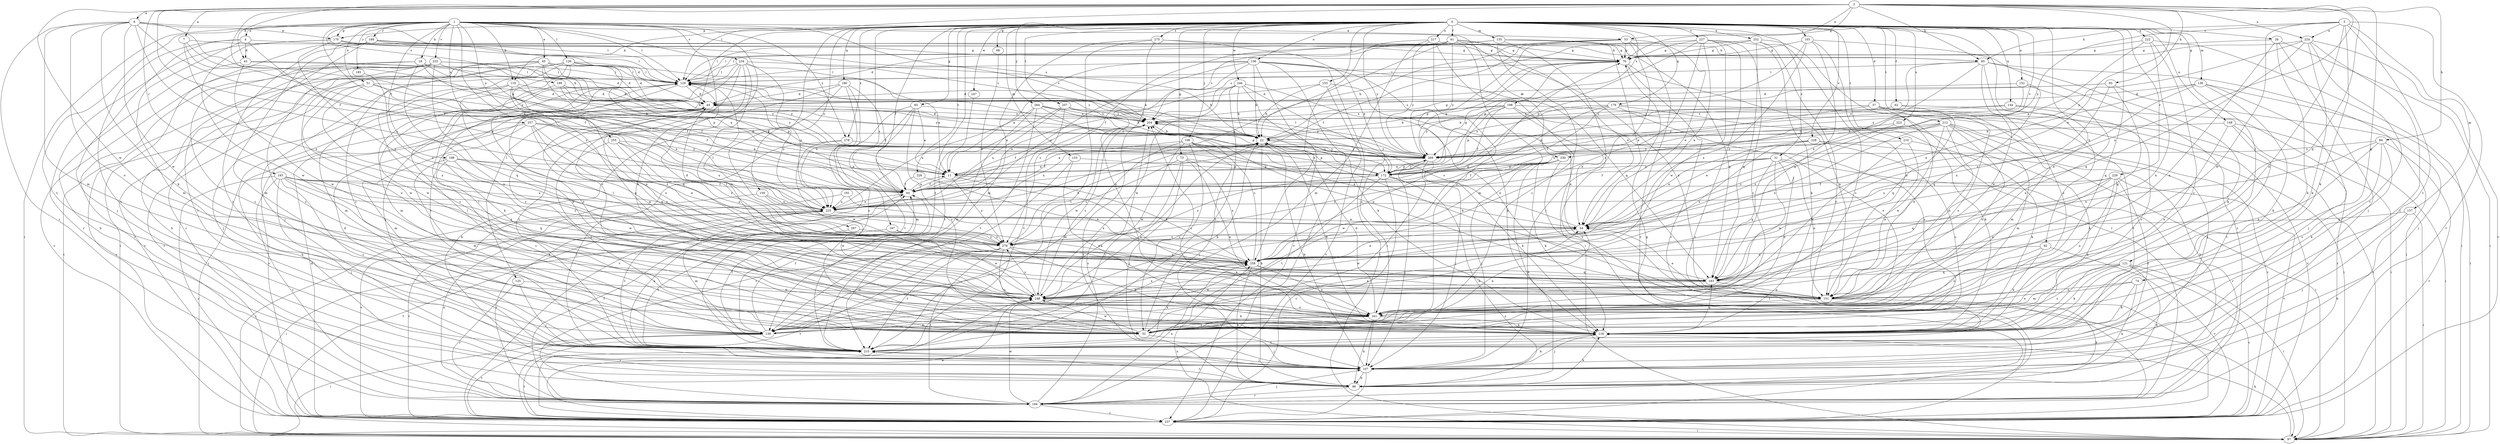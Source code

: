 strict digraph  {
0;
1;
2;
3;
4;
6;
7;
11;
18;
22;
26;
31;
32;
37;
43;
44;
45;
51;
53;
54;
61;
62;
64;
65;
68;
73;
74;
76;
82;
83;
84;
85;
86;
97;
103;
106;
107;
116;
118;
121;
125;
126;
129;
133;
135;
136;
137;
139;
144;
149;
151;
152;
153;
156;
159;
161;
170;
172;
179;
180;
181;
183;
185;
188;
189;
193;
194;
197;
198;
199;
204;
207;
210;
212;
215;
217;
222;
223;
224;
225;
226;
227;
228;
229;
230;
233;
234;
237;
246;
247;
248;
252;
255;
257;
258;
264;
267;
269;
275;
278;
279;
0 -> 26  [label=c];
0 -> 31  [label=c];
0 -> 37  [label=d];
0 -> 61  [label=f];
0 -> 62  [label=f];
0 -> 64  [label=f];
0 -> 65  [label=g];
0 -> 68  [label=g];
0 -> 73  [label=g];
0 -> 82  [label=h];
0 -> 103  [label=j];
0 -> 106  [label=j];
0 -> 116  [label=k];
0 -> 121  [label=l];
0 -> 125  [label=l];
0 -> 133  [label=m];
0 -> 135  [label=m];
0 -> 136  [label=m];
0 -> 144  [label=n];
0 -> 149  [label=n];
0 -> 151  [label=n];
0 -> 152  [label=o];
0 -> 153  [label=o];
0 -> 156  [label=o];
0 -> 159  [label=o];
0 -> 161  [label=q];
0 -> 170  [label=p];
0 -> 179  [label=q];
0 -> 180  [label=q];
0 -> 197  [label=s];
0 -> 198  [label=s];
0 -> 207  [label=t];
0 -> 210  [label=t];
0 -> 212  [label=t];
0 -> 215  [label=t];
0 -> 217  [label=u];
0 -> 222  [label=u];
0 -> 223  [label=u];
0 -> 226  [label=v];
0 -> 227  [label=v];
0 -> 228  [label=v];
0 -> 229  [label=v];
0 -> 230  [label=v];
0 -> 246  [label=w];
0 -> 247  [label=w];
0 -> 252  [label=x];
0 -> 264  [label=y];
0 -> 267  [label=y];
0 -> 269  [label=y];
0 -> 275  [label=z];
0 -> 278  [label=z];
1 -> 4  [label=a];
1 -> 18  [label=b];
1 -> 32  [label=c];
1 -> 45  [label=e];
1 -> 51  [label=e];
1 -> 53  [label=e];
1 -> 64  [label=f];
1 -> 97  [label=i];
1 -> 116  [label=k];
1 -> 118  [label=k];
1 -> 126  [label=l];
1 -> 129  [label=l];
1 -> 170  [label=p];
1 -> 185  [label=r];
1 -> 188  [label=r];
1 -> 189  [label=r];
1 -> 199  [label=s];
1 -> 204  [label=s];
1 -> 215  [label=t];
1 -> 230  [label=v];
1 -> 233  [label=v];
1 -> 234  [label=v];
1 -> 255  [label=x];
1 -> 257  [label=x];
1 -> 278  [label=z];
1 -> 279  [label=z];
2 -> 6  [label=a];
2 -> 7  [label=a];
2 -> 11  [label=a];
2 -> 43  [label=d];
2 -> 53  [label=e];
2 -> 54  [label=e];
2 -> 64  [label=f];
2 -> 74  [label=g];
2 -> 76  [label=g];
2 -> 83  [label=h];
2 -> 84  [label=h];
2 -> 85  [label=h];
2 -> 129  [label=l];
2 -> 183  [label=q];
2 -> 193  [label=r];
2 -> 224  [label=u];
2 -> 248  [label=w];
2 -> 258  [label=x];
3 -> 85  [label=h];
3 -> 118  [label=k];
3 -> 137  [label=m];
3 -> 151  [label=n];
3 -> 215  [label=t];
3 -> 224  [label=u];
3 -> 237  [label=v];
3 -> 248  [label=w];
3 -> 269  [label=y];
4 -> 43  [label=d];
4 -> 85  [label=h];
4 -> 107  [label=j];
4 -> 139  [label=m];
4 -> 215  [label=t];
4 -> 225  [label=u];
6 -> 22  [label=b];
6 -> 64  [label=f];
6 -> 118  [label=k];
6 -> 129  [label=l];
6 -> 139  [label=m];
6 -> 161  [label=o];
6 -> 170  [label=p];
6 -> 194  [label=r];
6 -> 248  [label=w];
6 -> 258  [label=x];
7 -> 64  [label=f];
7 -> 85  [label=h];
7 -> 225  [label=u];
7 -> 269  [label=y];
11 -> 64  [label=f];
11 -> 76  [label=g];
11 -> 183  [label=q];
11 -> 258  [label=x];
11 -> 279  [label=z];
18 -> 32  [label=c];
18 -> 64  [label=f];
18 -> 129  [label=l];
18 -> 151  [label=n];
18 -> 172  [label=p];
18 -> 237  [label=v];
22 -> 11  [label=a];
22 -> 76  [label=g];
22 -> 86  [label=h];
22 -> 129  [label=l];
22 -> 225  [label=u];
22 -> 269  [label=y];
26 -> 76  [label=g];
26 -> 97  [label=i];
26 -> 107  [label=j];
26 -> 118  [label=k];
26 -> 151  [label=n];
31 -> 11  [label=a];
31 -> 64  [label=f];
31 -> 151  [label=n];
31 -> 161  [label=o];
31 -> 172  [label=p];
31 -> 183  [label=q];
31 -> 194  [label=r];
31 -> 248  [label=w];
32 -> 22  [label=b];
32 -> 54  [label=e];
32 -> 107  [label=j];
32 -> 129  [label=l];
32 -> 248  [label=w];
37 -> 97  [label=i];
37 -> 139  [label=m];
37 -> 151  [label=n];
37 -> 161  [label=o];
37 -> 204  [label=s];
37 -> 215  [label=t];
37 -> 225  [label=u];
43 -> 44  [label=d];
43 -> 86  [label=h];
43 -> 129  [label=l];
43 -> 248  [label=w];
44 -> 204  [label=s];
44 -> 237  [label=v];
44 -> 248  [label=w];
45 -> 11  [label=a];
45 -> 22  [label=b];
45 -> 32  [label=c];
45 -> 44  [label=d];
45 -> 97  [label=i];
45 -> 129  [label=l];
45 -> 237  [label=v];
45 -> 269  [label=y];
51 -> 22  [label=b];
51 -> 44  [label=d];
51 -> 64  [label=f];
51 -> 237  [label=v];
51 -> 248  [label=w];
51 -> 258  [label=x];
53 -> 22  [label=b];
53 -> 54  [label=e];
53 -> 64  [label=f];
53 -> 76  [label=g];
53 -> 107  [label=j];
53 -> 172  [label=p];
53 -> 237  [label=v];
54 -> 129  [label=l];
54 -> 204  [label=s];
54 -> 248  [label=w];
54 -> 279  [label=z];
61 -> 54  [label=e];
61 -> 64  [label=f];
61 -> 76  [label=g];
61 -> 129  [label=l];
61 -> 139  [label=m];
61 -> 151  [label=n];
61 -> 204  [label=s];
61 -> 225  [label=u];
61 -> 269  [label=y];
62 -> 22  [label=b];
62 -> 183  [label=q];
62 -> 204  [label=s];
62 -> 237  [label=v];
64 -> 11  [label=a];
64 -> 225  [label=u];
65 -> 11  [label=a];
65 -> 32  [label=c];
65 -> 139  [label=m];
65 -> 204  [label=s];
65 -> 215  [label=t];
65 -> 237  [label=v];
68 -> 279  [label=z];
73 -> 107  [label=j];
73 -> 161  [label=o];
73 -> 172  [label=p];
73 -> 215  [label=t];
73 -> 258  [label=x];
73 -> 279  [label=z];
74 -> 86  [label=h];
74 -> 118  [label=k];
74 -> 151  [label=n];
74 -> 161  [label=o];
76 -> 129  [label=l];
76 -> 151  [label=n];
76 -> 194  [label=r];
82 -> 118  [label=k];
82 -> 161  [label=o];
82 -> 237  [label=v];
82 -> 258  [label=x];
83 -> 44  [label=d];
83 -> 107  [label=j];
83 -> 183  [label=q];
83 -> 204  [label=s];
83 -> 258  [label=x];
84 -> 32  [label=c];
84 -> 118  [label=k];
84 -> 151  [label=n];
84 -> 237  [label=v];
84 -> 258  [label=x];
84 -> 269  [label=y];
85 -> 54  [label=e];
85 -> 97  [label=i];
85 -> 118  [label=k];
85 -> 129  [label=l];
85 -> 161  [label=o];
85 -> 248  [label=w];
85 -> 269  [label=y];
86 -> 118  [label=k];
86 -> 194  [label=r];
86 -> 204  [label=s];
86 -> 215  [label=t];
97 -> 64  [label=f];
97 -> 118  [label=k];
97 -> 258  [label=x];
103 -> 76  [label=g];
103 -> 151  [label=n];
103 -> 172  [label=p];
103 -> 183  [label=q];
103 -> 194  [label=r];
103 -> 258  [label=x];
106 -> 32  [label=c];
106 -> 54  [label=e];
106 -> 64  [label=f];
106 -> 107  [label=j];
106 -> 139  [label=m];
106 -> 172  [label=p];
106 -> 248  [label=w];
106 -> 269  [label=y];
107 -> 22  [label=b];
107 -> 86  [label=h];
107 -> 118  [label=k];
107 -> 237  [label=v];
116 -> 44  [label=d];
116 -> 107  [label=j];
116 -> 139  [label=m];
116 -> 183  [label=q];
116 -> 225  [label=u];
116 -> 269  [label=y];
118 -> 22  [label=b];
118 -> 107  [label=j];
118 -> 183  [label=q];
118 -> 204  [label=s];
118 -> 215  [label=t];
121 -> 32  [label=c];
121 -> 86  [label=h];
121 -> 97  [label=i];
121 -> 118  [label=k];
121 -> 139  [label=m];
121 -> 183  [label=q];
121 -> 237  [label=v];
125 -> 107  [label=j];
125 -> 194  [label=r];
125 -> 248  [label=w];
126 -> 22  [label=b];
126 -> 32  [label=c];
126 -> 44  [label=d];
126 -> 64  [label=f];
126 -> 107  [label=j];
126 -> 118  [label=k];
126 -> 129  [label=l];
126 -> 151  [label=n];
126 -> 237  [label=v];
129 -> 44  [label=d];
129 -> 97  [label=i];
129 -> 118  [label=k];
129 -> 139  [label=m];
129 -> 161  [label=o];
129 -> 204  [label=s];
129 -> 225  [label=u];
133 -> 118  [label=k];
133 -> 172  [label=p];
133 -> 194  [label=r];
135 -> 32  [label=c];
135 -> 44  [label=d];
135 -> 54  [label=e];
135 -> 76  [label=g];
135 -> 129  [label=l];
135 -> 183  [label=q];
135 -> 237  [label=v];
136 -> 44  [label=d];
136 -> 54  [label=e];
136 -> 97  [label=i];
136 -> 107  [label=j];
136 -> 118  [label=k];
136 -> 279  [label=z];
137 -> 54  [label=e];
137 -> 86  [label=h];
137 -> 97  [label=i];
137 -> 107  [label=j];
139 -> 22  [label=b];
139 -> 54  [label=e];
139 -> 64  [label=f];
139 -> 97  [label=i];
139 -> 237  [label=v];
144 -> 32  [label=c];
144 -> 97  [label=i];
144 -> 204  [label=s];
144 -> 269  [label=y];
149 -> 22  [label=b];
149 -> 97  [label=i];
149 -> 161  [label=o];
149 -> 194  [label=r];
149 -> 215  [label=t];
151 -> 32  [label=c];
151 -> 54  [label=e];
151 -> 86  [label=h];
152 -> 44  [label=d];
152 -> 151  [label=n];
152 -> 183  [label=q];
152 -> 269  [label=y];
153 -> 22  [label=b];
153 -> 44  [label=d];
153 -> 118  [label=k];
153 -> 237  [label=v];
156 -> 11  [label=a];
156 -> 22  [label=b];
156 -> 97  [label=i];
156 -> 129  [label=l];
156 -> 151  [label=n];
156 -> 183  [label=q];
156 -> 194  [label=r];
156 -> 225  [label=u];
156 -> 237  [label=v];
156 -> 279  [label=z];
159 -> 97  [label=i];
159 -> 151  [label=n];
159 -> 225  [label=u];
159 -> 248  [label=w];
161 -> 22  [label=b];
161 -> 32  [label=c];
161 -> 86  [label=h];
161 -> 107  [label=j];
161 -> 118  [label=k];
161 -> 129  [label=l];
161 -> 139  [label=m];
170 -> 44  [label=d];
170 -> 76  [label=g];
170 -> 194  [label=r];
170 -> 204  [label=s];
170 -> 248  [label=w];
170 -> 279  [label=z];
172 -> 86  [label=h];
172 -> 107  [label=j];
172 -> 129  [label=l];
172 -> 204  [label=s];
172 -> 215  [label=t];
172 -> 237  [label=v];
172 -> 269  [label=y];
172 -> 279  [label=z];
179 -> 32  [label=c];
179 -> 64  [label=f];
179 -> 97  [label=i];
179 -> 118  [label=k];
179 -> 172  [label=p];
179 -> 204  [label=s];
179 -> 269  [label=y];
180 -> 32  [label=c];
180 -> 44  [label=d];
180 -> 64  [label=f];
180 -> 86  [label=h];
180 -> 215  [label=t];
180 -> 225  [label=u];
181 -> 225  [label=u];
181 -> 237  [label=v];
181 -> 258  [label=x];
183 -> 22  [label=b];
183 -> 129  [label=l];
183 -> 151  [label=n];
183 -> 248  [label=w];
185 -> 279  [label=z];
188 -> 11  [label=a];
188 -> 32  [label=c];
188 -> 54  [label=e];
188 -> 139  [label=m];
188 -> 248  [label=w];
188 -> 279  [label=z];
189 -> 76  [label=g];
189 -> 97  [label=i];
189 -> 129  [label=l];
189 -> 139  [label=m];
189 -> 194  [label=r];
189 -> 204  [label=s];
189 -> 215  [label=t];
193 -> 32  [label=c];
193 -> 64  [label=f];
193 -> 107  [label=j];
193 -> 118  [label=k];
193 -> 183  [label=q];
193 -> 194  [label=r];
193 -> 225  [label=u];
193 -> 237  [label=v];
193 -> 258  [label=x];
193 -> 279  [label=z];
194 -> 64  [label=f];
194 -> 76  [label=g];
194 -> 107  [label=j];
194 -> 204  [label=s];
194 -> 225  [label=u];
194 -> 237  [label=v];
194 -> 248  [label=w];
194 -> 258  [label=x];
197 -> 97  [label=i];
197 -> 215  [label=t];
197 -> 248  [label=w];
197 -> 279  [label=z];
198 -> 22  [label=b];
198 -> 54  [label=e];
198 -> 64  [label=f];
198 -> 107  [label=j];
198 -> 161  [label=o];
198 -> 172  [label=p];
198 -> 204  [label=s];
198 -> 269  [label=y];
199 -> 44  [label=d];
199 -> 172  [label=p];
199 -> 248  [label=w];
199 -> 269  [label=y];
204 -> 22  [label=b];
204 -> 44  [label=d];
204 -> 64  [label=f];
204 -> 248  [label=w];
207 -> 11  [label=a];
207 -> 204  [label=s];
207 -> 215  [label=t];
207 -> 225  [label=u];
207 -> 269  [label=y];
210 -> 118  [label=k];
210 -> 151  [label=n];
210 -> 248  [label=w];
210 -> 269  [label=y];
212 -> 22  [label=b];
212 -> 54  [label=e];
212 -> 86  [label=h];
212 -> 139  [label=m];
212 -> 151  [label=n];
212 -> 161  [label=o];
212 -> 237  [label=v];
212 -> 248  [label=w];
212 -> 258  [label=x];
212 -> 279  [label=z];
215 -> 44  [label=d];
215 -> 64  [label=f];
215 -> 107  [label=j];
215 -> 225  [label=u];
215 -> 258  [label=x];
217 -> 76  [label=g];
217 -> 97  [label=i];
217 -> 139  [label=m];
217 -> 161  [label=o];
217 -> 258  [label=x];
217 -> 269  [label=y];
222 -> 32  [label=c];
222 -> 76  [label=g];
222 -> 97  [label=i];
222 -> 151  [label=n];
222 -> 172  [label=p];
223 -> 22  [label=b];
223 -> 118  [label=k];
223 -> 279  [label=z];
224 -> 76  [label=g];
224 -> 107  [label=j];
224 -> 118  [label=k];
224 -> 183  [label=q];
224 -> 215  [label=t];
224 -> 237  [label=v];
224 -> 269  [label=y];
225 -> 54  [label=e];
225 -> 194  [label=r];
225 -> 215  [label=t];
225 -> 237  [label=v];
226 -> 64  [label=f];
226 -> 258  [label=x];
227 -> 32  [label=c];
227 -> 54  [label=e];
227 -> 76  [label=g];
227 -> 118  [label=k];
227 -> 129  [label=l];
227 -> 172  [label=p];
227 -> 237  [label=v];
227 -> 248  [label=w];
227 -> 258  [label=x];
228 -> 32  [label=c];
228 -> 54  [label=e];
228 -> 97  [label=i];
228 -> 258  [label=x];
228 -> 269  [label=y];
229 -> 64  [label=f];
229 -> 118  [label=k];
229 -> 151  [label=n];
229 -> 161  [label=o];
229 -> 183  [label=q];
229 -> 215  [label=t];
229 -> 225  [label=u];
229 -> 237  [label=v];
230 -> 64  [label=f];
230 -> 86  [label=h];
230 -> 97  [label=i];
230 -> 107  [label=j];
230 -> 118  [label=k];
230 -> 172  [label=p];
230 -> 248  [label=w];
230 -> 279  [label=z];
233 -> 32  [label=c];
233 -> 64  [label=f];
233 -> 86  [label=h];
233 -> 129  [label=l];
233 -> 161  [label=o];
233 -> 183  [label=q];
233 -> 194  [label=r];
233 -> 215  [label=t];
233 -> 269  [label=y];
234 -> 11  [label=a];
234 -> 22  [label=b];
234 -> 32  [label=c];
234 -> 107  [label=j];
234 -> 129  [label=l];
234 -> 151  [label=n];
234 -> 161  [label=o];
234 -> 215  [label=t];
234 -> 225  [label=u];
237 -> 44  [label=d];
237 -> 97  [label=i];
237 -> 215  [label=t];
237 -> 248  [label=w];
246 -> 22  [label=b];
246 -> 44  [label=d];
246 -> 118  [label=k];
246 -> 151  [label=n];
246 -> 161  [label=o];
246 -> 215  [label=t];
246 -> 225  [label=u];
246 -> 248  [label=w];
247 -> 215  [label=t];
248 -> 118  [label=k];
248 -> 129  [label=l];
248 -> 161  [label=o];
248 -> 204  [label=s];
248 -> 237  [label=v];
248 -> 258  [label=x];
248 -> 279  [label=z];
252 -> 32  [label=c];
252 -> 76  [label=g];
252 -> 183  [label=q];
252 -> 194  [label=r];
252 -> 204  [label=s];
252 -> 215  [label=t];
255 -> 32  [label=c];
255 -> 225  [label=u];
255 -> 258  [label=x];
255 -> 269  [label=y];
255 -> 279  [label=z];
257 -> 11  [label=a];
257 -> 22  [label=b];
257 -> 86  [label=h];
257 -> 139  [label=m];
257 -> 183  [label=q];
257 -> 258  [label=x];
257 -> 279  [label=z];
258 -> 54  [label=e];
258 -> 76  [label=g];
258 -> 86  [label=h];
258 -> 161  [label=o];
258 -> 183  [label=q];
258 -> 204  [label=s];
264 -> 22  [label=b];
264 -> 139  [label=m];
264 -> 151  [label=n];
264 -> 172  [label=p];
264 -> 204  [label=s];
264 -> 215  [label=t];
264 -> 225  [label=u];
267 -> 139  [label=m];
267 -> 279  [label=z];
269 -> 11  [label=a];
269 -> 32  [label=c];
269 -> 76  [label=g];
269 -> 107  [label=j];
269 -> 118  [label=k];
269 -> 129  [label=l];
269 -> 172  [label=p];
275 -> 76  [label=g];
275 -> 139  [label=m];
275 -> 161  [label=o];
275 -> 172  [label=p];
275 -> 215  [label=t];
278 -> 107  [label=j];
278 -> 248  [label=w];
278 -> 269  [label=y];
279 -> 22  [label=b];
279 -> 32  [label=c];
279 -> 44  [label=d];
279 -> 118  [label=k];
279 -> 139  [label=m];
279 -> 151  [label=n];
279 -> 194  [label=r];
279 -> 215  [label=t];
279 -> 237  [label=v];
279 -> 258  [label=x];
}

